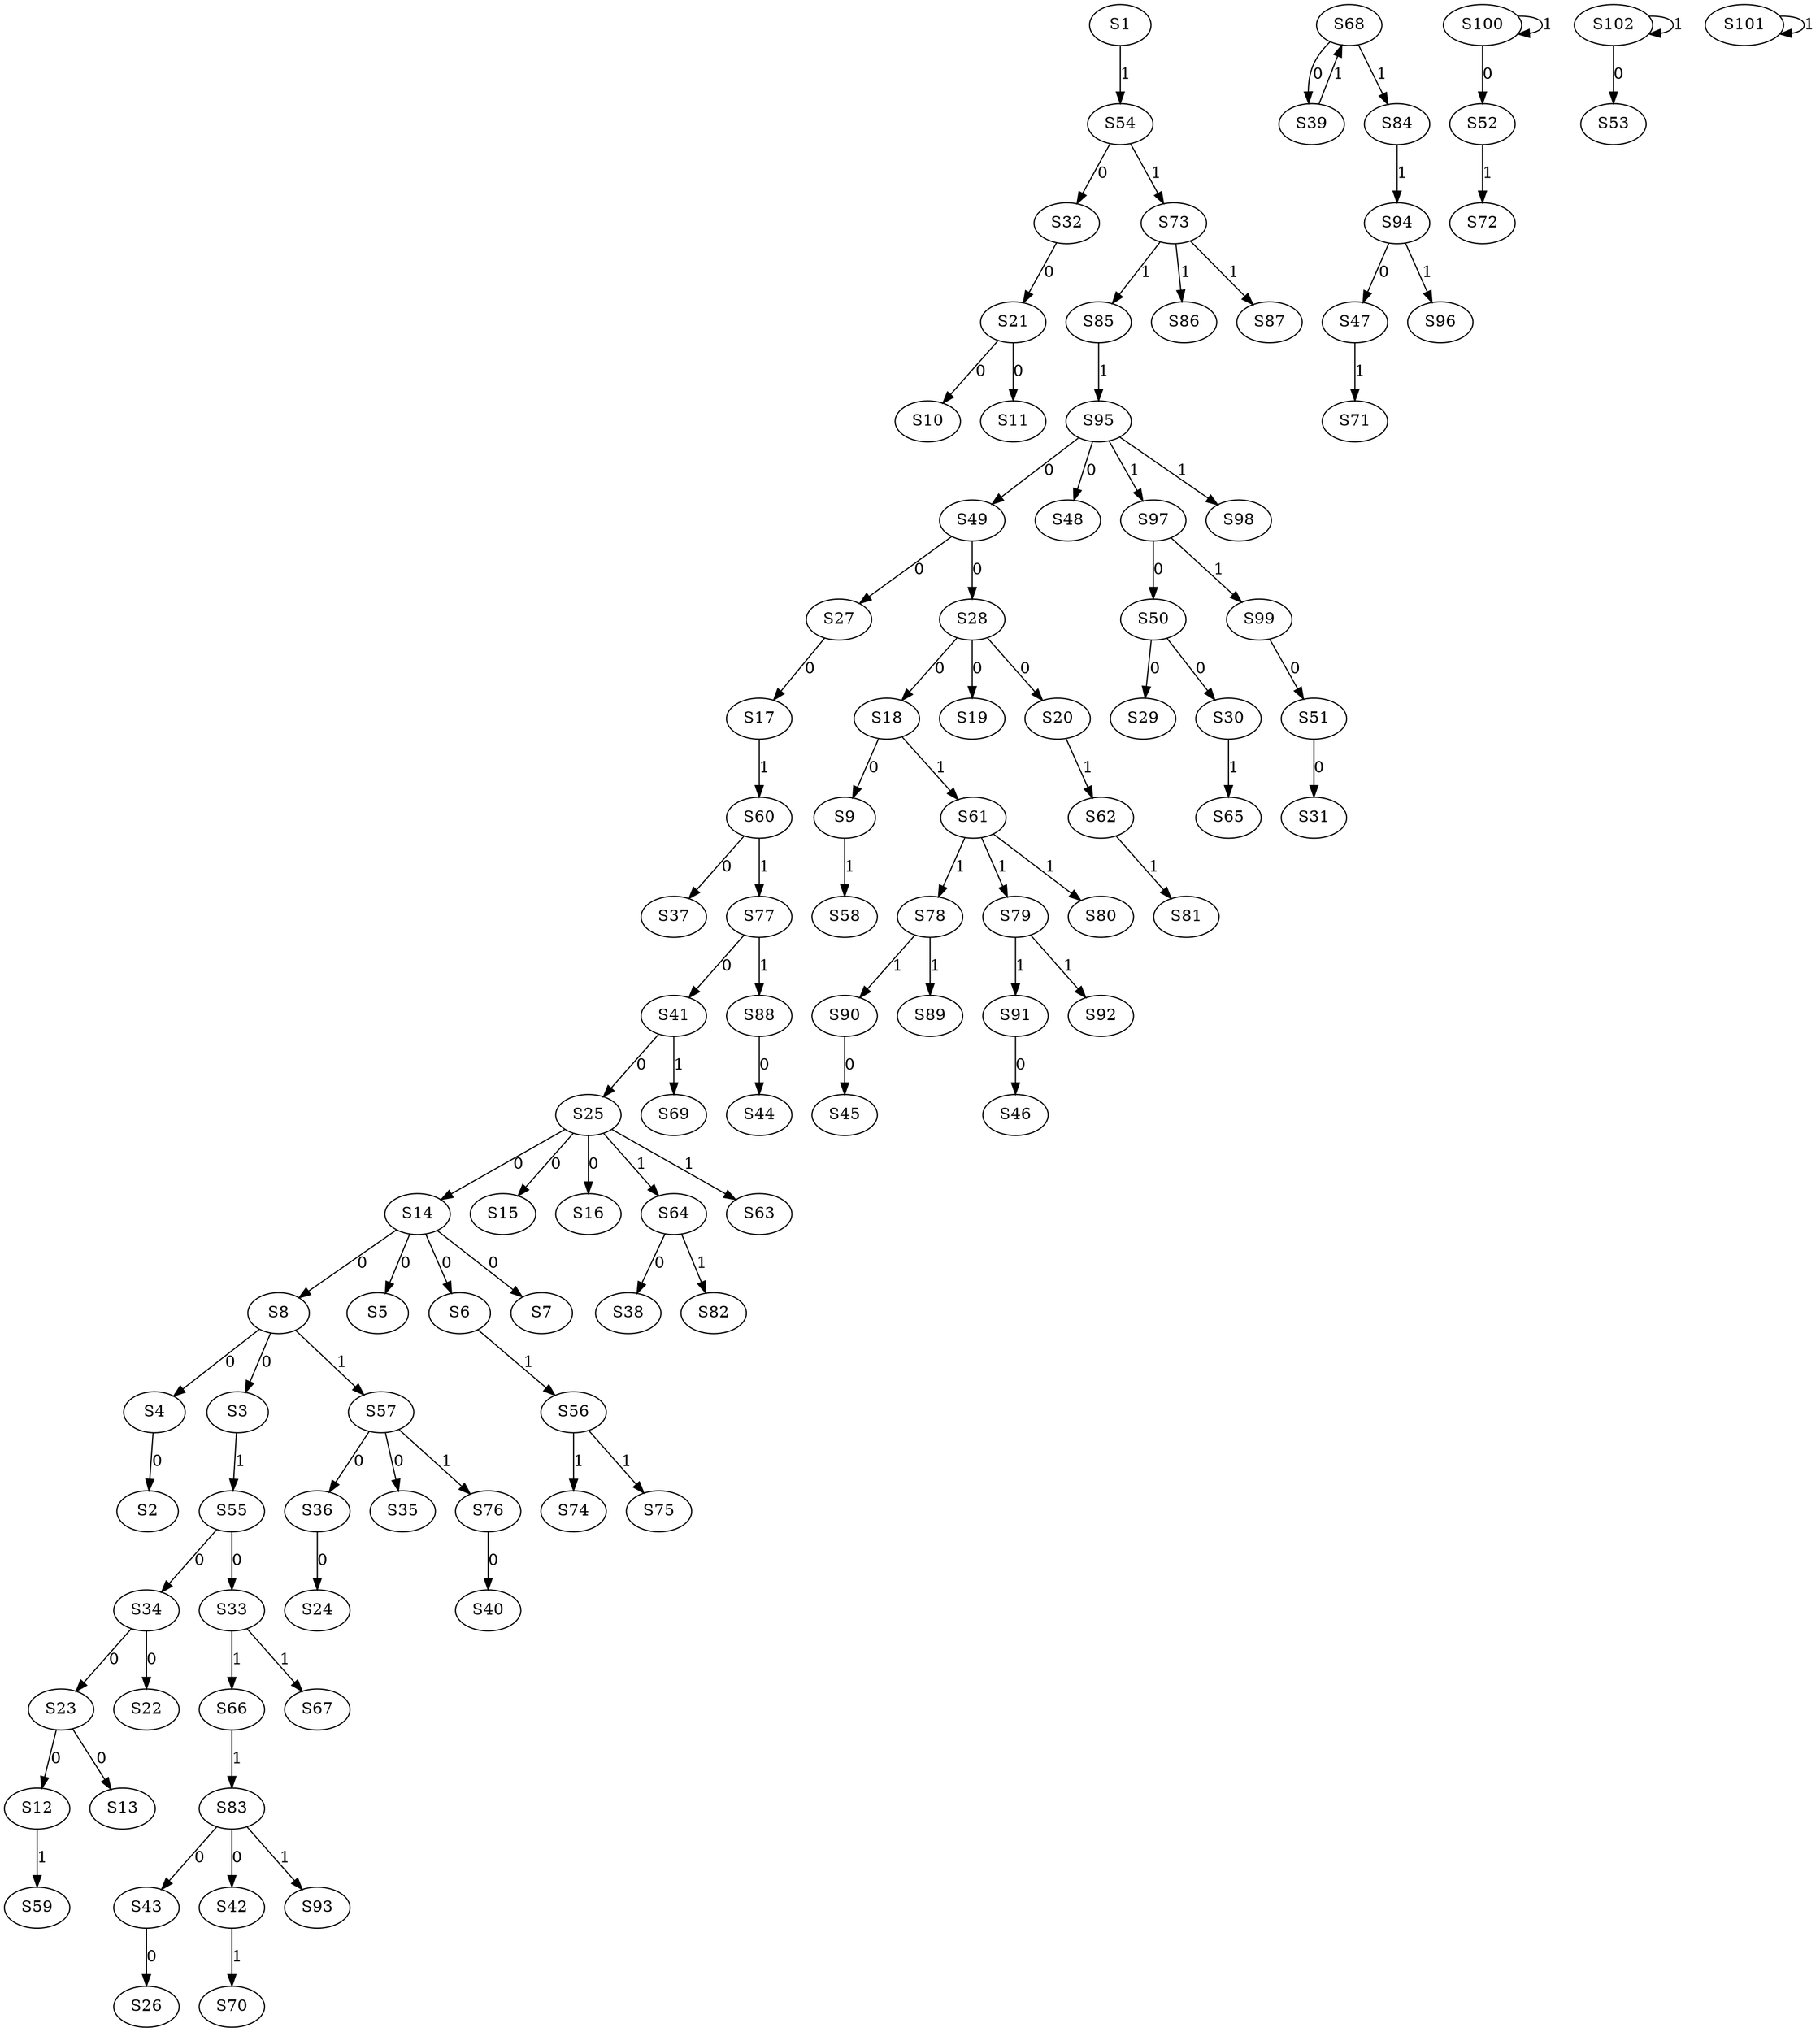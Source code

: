 strict digraph {
	S4 -> S2 [ label = 0 ];
	S8 -> S3 [ label = 0 ];
	S8 -> S4 [ label = 0 ];
	S14 -> S5 [ label = 0 ];
	S14 -> S6 [ label = 0 ];
	S14 -> S7 [ label = 0 ];
	S14 -> S8 [ label = 0 ];
	S18 -> S9 [ label = 0 ];
	S21 -> S10 [ label = 0 ];
	S21 -> S11 [ label = 0 ];
	S23 -> S12 [ label = 0 ];
	S23 -> S13 [ label = 0 ];
	S25 -> S14 [ label = 0 ];
	S25 -> S15 [ label = 0 ];
	S25 -> S16 [ label = 0 ];
	S27 -> S17 [ label = 0 ];
	S28 -> S18 [ label = 0 ];
	S28 -> S19 [ label = 0 ];
	S28 -> S20 [ label = 0 ];
	S32 -> S21 [ label = 0 ];
	S34 -> S22 [ label = 0 ];
	S34 -> S23 [ label = 0 ];
	S36 -> S24 [ label = 0 ];
	S41 -> S25 [ label = 0 ];
	S43 -> S26 [ label = 0 ];
	S49 -> S27 [ label = 0 ];
	S49 -> S28 [ label = 0 ];
	S50 -> S29 [ label = 0 ];
	S50 -> S30 [ label = 0 ];
	S51 -> S31 [ label = 0 ];
	S54 -> S32 [ label = 0 ];
	S55 -> S33 [ label = 0 ];
	S55 -> S34 [ label = 0 ];
	S57 -> S35 [ label = 0 ];
	S57 -> S36 [ label = 0 ];
	S60 -> S37 [ label = 0 ];
	S64 -> S38 [ label = 0 ];
	S68 -> S39 [ label = 0 ];
	S76 -> S40 [ label = 0 ];
	S77 -> S41 [ label = 0 ];
	S83 -> S42 [ label = 0 ];
	S83 -> S43 [ label = 0 ];
	S88 -> S44 [ label = 0 ];
	S90 -> S45 [ label = 0 ];
	S91 -> S46 [ label = 0 ];
	S94 -> S47 [ label = 0 ];
	S95 -> S48 [ label = 0 ];
	S95 -> S49 [ label = 0 ];
	S97 -> S50 [ label = 0 ];
	S99 -> S51 [ label = 0 ];
	S100 -> S52 [ label = 0 ];
	S102 -> S53 [ label = 0 ];
	S1 -> S54 [ label = 1 ];
	S3 -> S55 [ label = 1 ];
	S6 -> S56 [ label = 1 ];
	S8 -> S57 [ label = 1 ];
	S9 -> S58 [ label = 1 ];
	S12 -> S59 [ label = 1 ];
	S17 -> S60 [ label = 1 ];
	S18 -> S61 [ label = 1 ];
	S20 -> S62 [ label = 1 ];
	S25 -> S63 [ label = 1 ];
	S25 -> S64 [ label = 1 ];
	S30 -> S65 [ label = 1 ];
	S33 -> S66 [ label = 1 ];
	S33 -> S67 [ label = 1 ];
	S39 -> S68 [ label = 1 ];
	S41 -> S69 [ label = 1 ];
	S42 -> S70 [ label = 1 ];
	S47 -> S71 [ label = 1 ];
	S52 -> S72 [ label = 1 ];
	S54 -> S73 [ label = 1 ];
	S56 -> S74 [ label = 1 ];
	S56 -> S75 [ label = 1 ];
	S57 -> S76 [ label = 1 ];
	S60 -> S77 [ label = 1 ];
	S61 -> S78 [ label = 1 ];
	S61 -> S79 [ label = 1 ];
	S61 -> S80 [ label = 1 ];
	S62 -> S81 [ label = 1 ];
	S64 -> S82 [ label = 1 ];
	S66 -> S83 [ label = 1 ];
	S68 -> S84 [ label = 1 ];
	S73 -> S85 [ label = 1 ];
	S73 -> S86 [ label = 1 ];
	S73 -> S87 [ label = 1 ];
	S77 -> S88 [ label = 1 ];
	S78 -> S89 [ label = 1 ];
	S78 -> S90 [ label = 1 ];
	S79 -> S91 [ label = 1 ];
	S79 -> S92 [ label = 1 ];
	S83 -> S93 [ label = 1 ];
	S84 -> S94 [ label = 1 ];
	S85 -> S95 [ label = 1 ];
	S94 -> S96 [ label = 1 ];
	S95 -> S97 [ label = 1 ];
	S95 -> S98 [ label = 1 ];
	S97 -> S99 [ label = 1 ];
	S100 -> S100 [ label = 1 ];
	S101 -> S101 [ label = 1 ];
	S102 -> S102 [ label = 1 ];
}